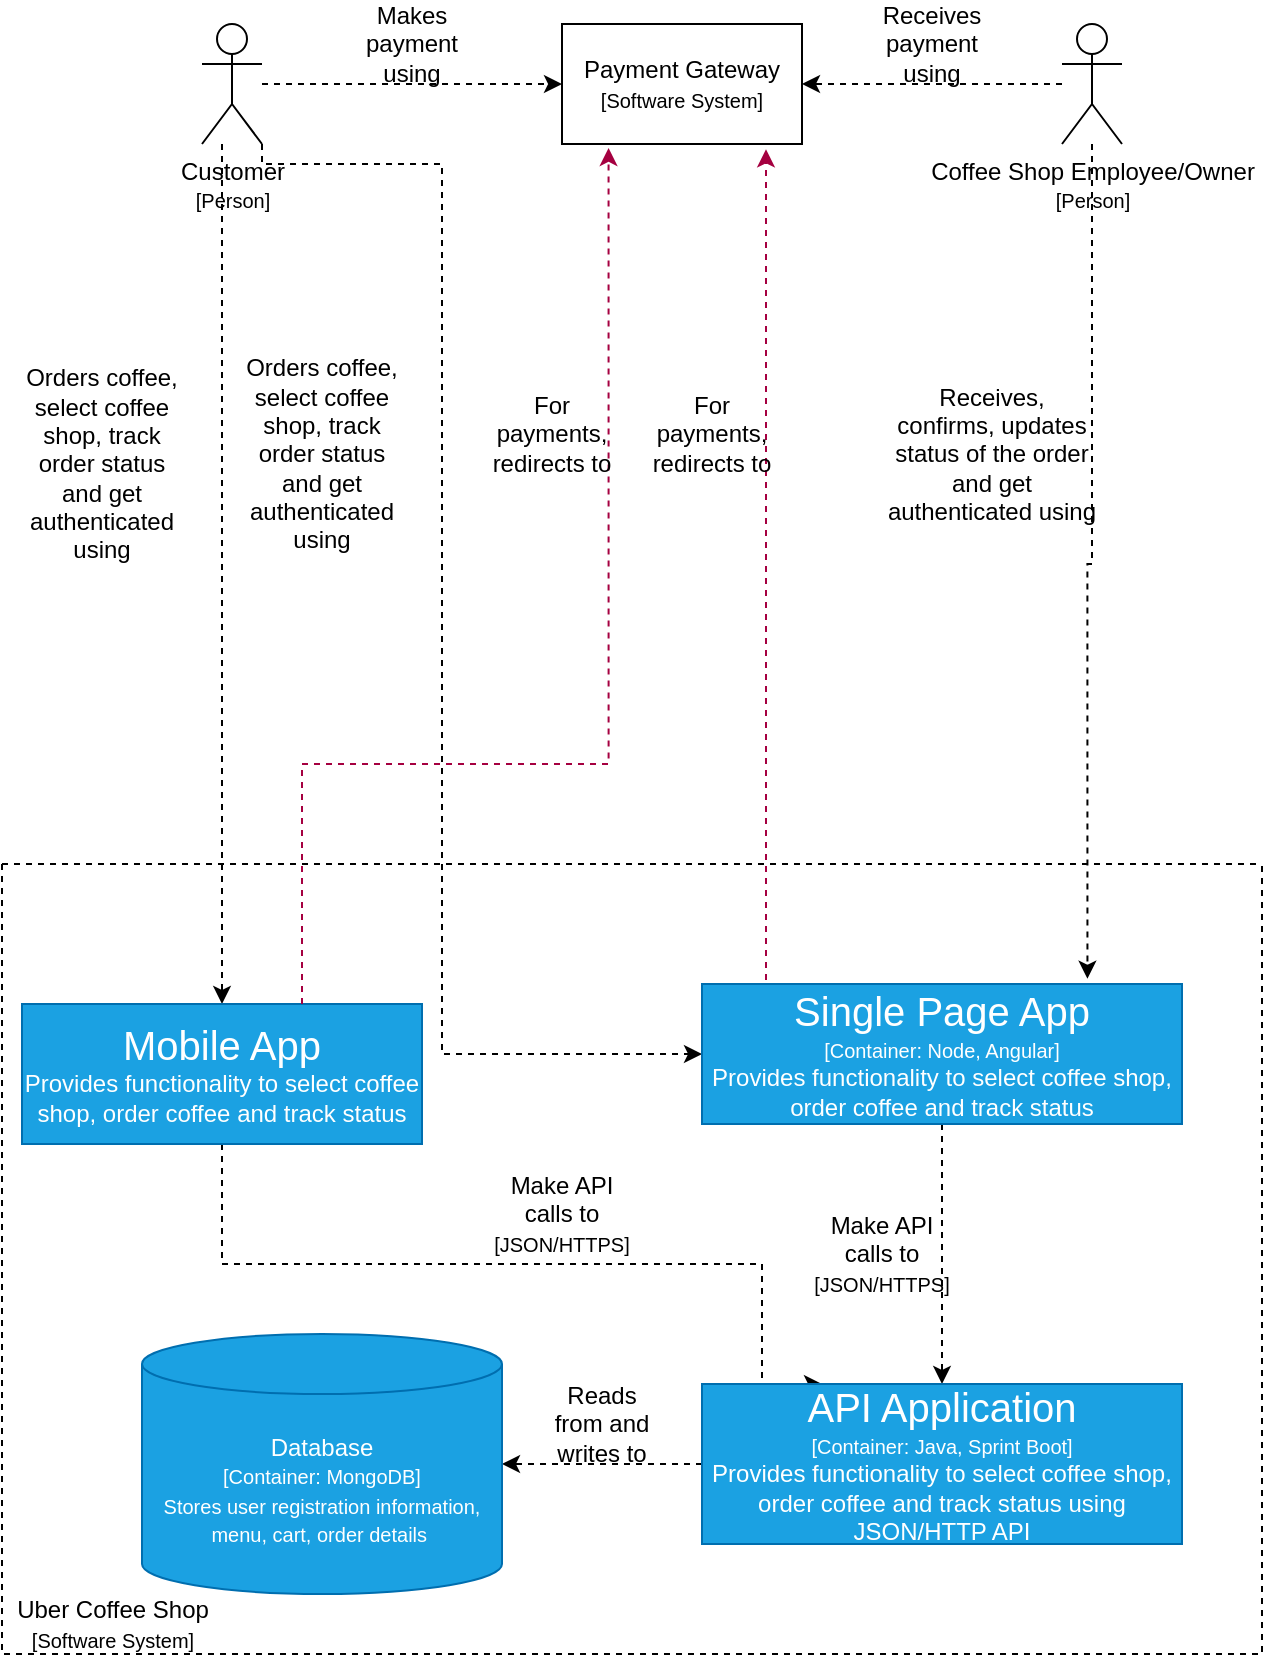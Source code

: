 <mxfile version="14.7.4" type="github">
  <diagram id="fK6YoVm5THp6q6ON8aku" name="Page-1">
    <mxGraphModel dx="782" dy="437" grid="1" gridSize="10" guides="1" tooltips="1" connect="1" arrows="1" fold="1" page="1" pageScale="1" pageWidth="850" pageHeight="1100" math="0" shadow="0">
      <root>
        <mxCell id="0" />
        <mxCell id="1" parent="0" />
        <mxCell id="Wu1C852Lp-hqCvcJk5wa-2" style="edgeStyle=orthogonalEdgeStyle;rounded=0;orthogonalLoop=1;jettySize=auto;html=1;dashed=1;" edge="1" parent="1" source="Wu1C852Lp-hqCvcJk5wa-3">
          <mxGeometry relative="1" as="geometry">
            <mxPoint x="380" y="310" as="targetPoint" />
          </mxGeometry>
        </mxCell>
        <mxCell id="Wu1C852Lp-hqCvcJk5wa-21" style="edgeStyle=orthogonalEdgeStyle;rounded=0;orthogonalLoop=1;jettySize=auto;html=1;dashed=1;" edge="1" parent="1" source="Wu1C852Lp-hqCvcJk5wa-3" target="Wu1C852Lp-hqCvcJk5wa-18">
          <mxGeometry relative="1" as="geometry">
            <Array as="points">
              <mxPoint x="230" y="350" />
              <mxPoint x="320" y="350" />
              <mxPoint x="320" y="795" />
            </Array>
          </mxGeometry>
        </mxCell>
        <mxCell id="Wu1C852Lp-hqCvcJk5wa-33" style="edgeStyle=orthogonalEdgeStyle;rounded=0;orthogonalLoop=1;jettySize=auto;html=1;entryX=0.5;entryY=0;entryDx=0;entryDy=0;dashed=1;" edge="1" parent="1" source="Wu1C852Lp-hqCvcJk5wa-3" target="Wu1C852Lp-hqCvcJk5wa-17">
          <mxGeometry relative="1" as="geometry">
            <Array as="points">
              <mxPoint x="210" y="440" />
              <mxPoint x="210" y="440" />
            </Array>
          </mxGeometry>
        </mxCell>
        <mxCell id="Wu1C852Lp-hqCvcJk5wa-3" value="Customer&lt;br&gt;&lt;font style=&quot;font-size: 10px&quot;&gt;[Person]&lt;/font&gt;" style="shape=umlActor;verticalLabelPosition=bottom;verticalAlign=top;html=1;outlineConnect=0;" vertex="1" parent="1">
          <mxGeometry x="200" y="280" width="30" height="60" as="geometry" />
        </mxCell>
        <mxCell id="Wu1C852Lp-hqCvcJk5wa-4" style="edgeStyle=orthogonalEdgeStyle;rounded=0;orthogonalLoop=1;jettySize=auto;html=1;entryX=1;entryY=0.5;entryDx=0;entryDy=0;dashed=1;" edge="1" parent="1" source="Wu1C852Lp-hqCvcJk5wa-6" target="Wu1C852Lp-hqCvcJk5wa-9">
          <mxGeometry relative="1" as="geometry" />
        </mxCell>
        <mxCell id="Wu1C852Lp-hqCvcJk5wa-5" style="edgeStyle=orthogonalEdgeStyle;rounded=0;orthogonalLoop=1;jettySize=auto;html=1;entryX=0.803;entryY=-0.038;entryDx=0;entryDy=0;entryPerimeter=0;dashed=1;" edge="1" parent="1" source="Wu1C852Lp-hqCvcJk5wa-6" target="Wu1C852Lp-hqCvcJk5wa-18">
          <mxGeometry relative="1" as="geometry">
            <mxPoint x="645.04" y="650" as="targetPoint" />
          </mxGeometry>
        </mxCell>
        <mxCell id="Wu1C852Lp-hqCvcJk5wa-6" value="Coffee Shop Employee/Owner&lt;br&gt;&lt;font style=&quot;font-size: 10px&quot;&gt;[Person]&lt;/font&gt;" style="shape=umlActor;verticalLabelPosition=bottom;verticalAlign=top;html=1;outlineConnect=0;" vertex="1" parent="1">
          <mxGeometry x="630" y="280" width="30" height="60" as="geometry" />
        </mxCell>
        <mxCell id="Wu1C852Lp-hqCvcJk5wa-7" style="edgeStyle=orthogonalEdgeStyle;rounded=0;orthogonalLoop=1;jettySize=auto;html=1;exitX=0.75;exitY=0;exitDx=0;exitDy=0;entryX=0.85;entryY=1.044;entryDx=0;entryDy=0;entryPerimeter=0;fillColor=#d80073;strokeColor=#A50040;dashed=1;" edge="1" parent="1" source="Wu1C852Lp-hqCvcJk5wa-18" target="Wu1C852Lp-hqCvcJk5wa-9">
          <mxGeometry relative="1" as="geometry">
            <Array as="points">
              <mxPoint x="482" y="760" />
            </Array>
            <mxPoint x="440" y="650" as="sourcePoint" />
            <mxPoint x="490" y="350" as="targetPoint" />
          </mxGeometry>
        </mxCell>
        <mxCell id="Wu1C852Lp-hqCvcJk5wa-9" value="Payment Gateway&lt;br&gt;&lt;font style=&quot;font-size: 10px&quot;&gt;[Software System]&lt;/font&gt;" style="rounded=0;whiteSpace=wrap;html=1;" vertex="1" parent="1">
          <mxGeometry x="380" y="280" width="120" height="60" as="geometry" />
        </mxCell>
        <mxCell id="Wu1C852Lp-hqCvcJk5wa-10" value="Orders coffee, select coffee shop, track order status and get authenticated using" style="text;html=1;strokeColor=none;fillColor=none;align=center;verticalAlign=middle;whiteSpace=wrap;rounded=0;" vertex="1" parent="1">
          <mxGeometry x="220" y="460" width="80" height="70" as="geometry" />
        </mxCell>
        <mxCell id="Wu1C852Lp-hqCvcJk5wa-11" value="Makes payment using" style="text;html=1;strokeColor=none;fillColor=none;align=center;verticalAlign=middle;whiteSpace=wrap;rounded=0;" vertex="1" parent="1">
          <mxGeometry x="280" y="270" width="50" height="40" as="geometry" />
        </mxCell>
        <mxCell id="Wu1C852Lp-hqCvcJk5wa-12" value="Receives payment using" style="text;html=1;strokeColor=none;fillColor=none;align=center;verticalAlign=middle;whiteSpace=wrap;rounded=0;" vertex="1" parent="1">
          <mxGeometry x="540" y="270" width="50" height="40" as="geometry" />
        </mxCell>
        <mxCell id="Wu1C852Lp-hqCvcJk5wa-13" value="Receives,&lt;br&gt;confirms, updates status of the order and get authenticated using" style="text;html=1;strokeColor=none;fillColor=none;align=center;verticalAlign=middle;whiteSpace=wrap;rounded=0;" vertex="1" parent="1">
          <mxGeometry x="540" y="475" width="110" height="40" as="geometry" />
        </mxCell>
        <mxCell id="Wu1C852Lp-hqCvcJk5wa-14" value="For payments, redirects to" style="text;html=1;strokeColor=none;fillColor=none;align=center;verticalAlign=middle;whiteSpace=wrap;rounded=0;" vertex="1" parent="1">
          <mxGeometry x="420" y="465" width="70" height="40" as="geometry" />
        </mxCell>
        <mxCell id="Wu1C852Lp-hqCvcJk5wa-15" value="" style="swimlane;startSize=0;dashed=1;" vertex="1" parent="1">
          <mxGeometry x="100" y="700" width="630" height="395" as="geometry">
            <mxRectangle x="100" y="700" width="50" height="40" as="alternateBounds" />
          </mxGeometry>
        </mxCell>
        <mxCell id="Wu1C852Lp-hqCvcJk5wa-16" value="Uber Coffee Shop&lt;br&gt;&lt;font style=&quot;font-size: 10px&quot;&gt;[Software System]&lt;/font&gt;" style="text;html=1;align=center;verticalAlign=middle;resizable=0;points=[];autosize=1;strokeColor=none;" vertex="1" parent="Wu1C852Lp-hqCvcJk5wa-15">
          <mxGeometry y="365" width="110" height="30" as="geometry" />
        </mxCell>
        <mxCell id="Wu1C852Lp-hqCvcJk5wa-30" style="edgeStyle=orthogonalEdgeStyle;rounded=0;orthogonalLoop=1;jettySize=auto;html=1;entryX=0.25;entryY=0;entryDx=0;entryDy=0;dashed=1;" edge="1" parent="Wu1C852Lp-hqCvcJk5wa-15" source="Wu1C852Lp-hqCvcJk5wa-17" target="Wu1C852Lp-hqCvcJk5wa-25">
          <mxGeometry relative="1" as="geometry">
            <Array as="points">
              <mxPoint x="110" y="200" />
              <mxPoint x="380" y="200" />
              <mxPoint x="380" y="260" />
            </Array>
          </mxGeometry>
        </mxCell>
        <mxCell id="Wu1C852Lp-hqCvcJk5wa-17" value="&lt;font style=&quot;font-size: 20px&quot;&gt;Mobile App&lt;br&gt;&lt;/font&gt;Provides functionality to select coffee shop, order coffee and track status" style="rounded=0;whiteSpace=wrap;html=1;fillColor=#1ba1e2;strokeColor=#006EAF;fontColor=#ffffff;" vertex="1" parent="Wu1C852Lp-hqCvcJk5wa-15">
          <mxGeometry x="10" y="70" width="200" height="70" as="geometry" />
        </mxCell>
        <mxCell id="Wu1C852Lp-hqCvcJk5wa-29" style="edgeStyle=orthogonalEdgeStyle;rounded=0;orthogonalLoop=1;jettySize=auto;html=1;entryX=0.5;entryY=0;entryDx=0;entryDy=0;dashed=1;" edge="1" parent="Wu1C852Lp-hqCvcJk5wa-15" source="Wu1C852Lp-hqCvcJk5wa-18" target="Wu1C852Lp-hqCvcJk5wa-25">
          <mxGeometry relative="1" as="geometry" />
        </mxCell>
        <mxCell id="Wu1C852Lp-hqCvcJk5wa-18" value="&lt;font&gt;&lt;span style=&quot;font-size: 20px&quot;&gt;Single Page App&lt;/span&gt;&lt;br&gt;&lt;font style=&quot;font-size: 10px&quot;&gt;[Container: Node, Angular]&lt;/font&gt;&lt;br&gt;&lt;/font&gt;Provides functionality to select coffee shop, order coffee and track status" style="rounded=0;whiteSpace=wrap;html=1;fillColor=#1ba1e2;strokeColor=#006EAF;fontColor=#ffffff;" vertex="1" parent="Wu1C852Lp-hqCvcJk5wa-15">
          <mxGeometry x="350" y="60" width="240" height="70" as="geometry" />
        </mxCell>
        <mxCell id="Wu1C852Lp-hqCvcJk5wa-27" style="edgeStyle=orthogonalEdgeStyle;rounded=0;orthogonalLoop=1;jettySize=auto;html=1;entryX=1;entryY=0.5;entryDx=0;entryDy=0;entryPerimeter=0;dashed=1;" edge="1" parent="Wu1C852Lp-hqCvcJk5wa-15" source="Wu1C852Lp-hqCvcJk5wa-25" target="Wu1C852Lp-hqCvcJk5wa-26">
          <mxGeometry relative="1" as="geometry" />
        </mxCell>
        <mxCell id="Wu1C852Lp-hqCvcJk5wa-25" value="&lt;font&gt;&lt;span style=&quot;font-size: 20px&quot;&gt;API Application&lt;/span&gt;&lt;br&gt;&lt;font style=&quot;font-size: 10px&quot;&gt;[Container: Java, Sprint Boot]&lt;/font&gt;&lt;br&gt;&lt;/font&gt;Provides functionality to select coffee shop, order coffee and track status using JSON/HTTP API" style="rounded=0;whiteSpace=wrap;html=1;fillColor=#1ba1e2;strokeColor=#006EAF;fontColor=#ffffff;" vertex="1" parent="Wu1C852Lp-hqCvcJk5wa-15">
          <mxGeometry x="350" y="260" width="240" height="80" as="geometry" />
        </mxCell>
        <mxCell id="Wu1C852Lp-hqCvcJk5wa-26" value="Database&lt;br&gt;&lt;font style=&quot;font-size: 10px&quot;&gt;[Container: MongoDB]&lt;br&gt;Stores user registration information, menu, cart, order details&amp;nbsp;&lt;br&gt;&lt;/font&gt;" style="shape=cylinder3;whiteSpace=wrap;html=1;boundedLbl=1;backgroundOutline=1;size=15;fillColor=#1ba1e2;strokeColor=#006EAF;fontColor=#ffffff;" vertex="1" parent="Wu1C852Lp-hqCvcJk5wa-15">
          <mxGeometry x="70" y="235" width="180" height="130" as="geometry" />
        </mxCell>
        <mxCell id="Wu1C852Lp-hqCvcJk5wa-28" value="Reads from and writes to" style="text;html=1;strokeColor=none;fillColor=none;align=center;verticalAlign=middle;whiteSpace=wrap;rounded=0;" vertex="1" parent="Wu1C852Lp-hqCvcJk5wa-15">
          <mxGeometry x="270" y="270" width="60" height="20" as="geometry" />
        </mxCell>
        <mxCell id="Wu1C852Lp-hqCvcJk5wa-31" value="Make API calls to&lt;br&gt;&lt;font style=&quot;font-size: 10px&quot;&gt;[JSON/HTTPS]&lt;/font&gt;" style="text;html=1;strokeColor=none;fillColor=none;align=center;verticalAlign=middle;whiteSpace=wrap;rounded=0;" vertex="1" parent="Wu1C852Lp-hqCvcJk5wa-15">
          <mxGeometry x="240" y="160" width="80" height="30" as="geometry" />
        </mxCell>
        <mxCell id="Wu1C852Lp-hqCvcJk5wa-32" value="Make API calls to&lt;br&gt;&lt;font style=&quot;font-size: 10px&quot;&gt;[JSON/HTTPS]&lt;/font&gt;" style="text;html=1;strokeColor=none;fillColor=none;align=center;verticalAlign=middle;whiteSpace=wrap;rounded=0;" vertex="1" parent="Wu1C852Lp-hqCvcJk5wa-15">
          <mxGeometry x="400" y="180" width="80" height="30" as="geometry" />
        </mxCell>
        <mxCell id="Wu1C852Lp-hqCvcJk5wa-22" value="Orders coffee, select coffee shop, track order status and get authenticated using" style="text;html=1;strokeColor=none;fillColor=none;align=center;verticalAlign=middle;whiteSpace=wrap;rounded=0;" vertex="1" parent="1">
          <mxGeometry x="110" y="465" width="80" height="70" as="geometry" />
        </mxCell>
        <mxCell id="Wu1C852Lp-hqCvcJk5wa-23" style="edgeStyle=orthogonalEdgeStyle;rounded=0;orthogonalLoop=1;jettySize=auto;html=1;entryX=0.194;entryY=1.033;entryDx=0;entryDy=0;entryPerimeter=0;fillColor=#d80073;strokeColor=#A50040;dashed=1;" edge="1" parent="1" source="Wu1C852Lp-hqCvcJk5wa-17" target="Wu1C852Lp-hqCvcJk5wa-9">
          <mxGeometry relative="1" as="geometry">
            <Array as="points">
              <mxPoint x="250" y="650" />
              <mxPoint x="403" y="650" />
            </Array>
          </mxGeometry>
        </mxCell>
        <mxCell id="Wu1C852Lp-hqCvcJk5wa-24" value="For payments, redirects to" style="text;html=1;strokeColor=none;fillColor=none;align=center;verticalAlign=middle;whiteSpace=wrap;rounded=0;" vertex="1" parent="1">
          <mxGeometry x="340" y="465" width="70" height="40" as="geometry" />
        </mxCell>
      </root>
    </mxGraphModel>
  </diagram>
</mxfile>

